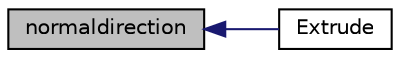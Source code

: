 digraph "normaldirection"
{
  edge [fontname="Helvetica",fontsize="10",labelfontname="Helvetica",labelfontsize="10"];
  node [fontname="Helvetica",fontsize="10",shape=record];
  rankdir="LR";
  Node1 [label="normaldirection",height=0.2,width=0.4,color="black", fillcolor="grey75", style="filled", fontcolor="black"];
  Node1 -> Node2 [dir="back",color="midnightblue",fontsize="10",style="solid",fontname="Helvetica"];
  Node2 [label="Extrude",height=0.2,width=0.4,color="black", fillcolor="white", style="filled",URL="$extrude_8cpp.html#a9dae62473150468b048a3ee57df6f66b"];
}
